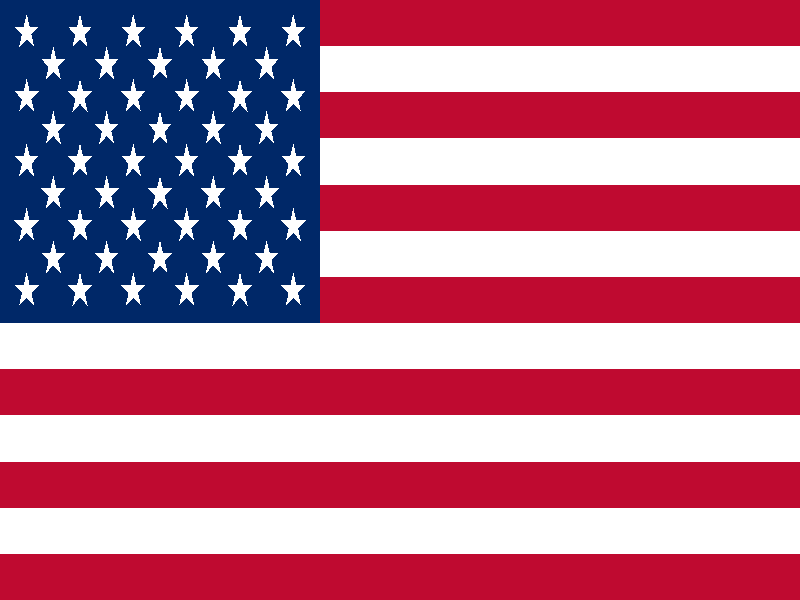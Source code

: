 //Title 4 specifies is the official definition of the flag...
/*
Sec. 1. - Flag; stripes and stars on
The flag of the United States shall be thirteen horizontal stripes, 
alternate red and white; and the union of the flag shall be forty-eight
stars, white in a blue field

Sec. 2. - Same; additional stars
On the admission of a new State into the Union one star shall be added 
to the union of the flag; and such addition shall take effect on the 
fourth day of July then next succeeding such admission
*/                                                    
//... but in very little detail. Any pattern which can be described such is a
//US flag. However, President Eisenhower specified the flag in much 
//more detail for use by the military and executive branch.
//Flag pattern specified by Executive Order 10834, 21 August 1959. 
//http://www.ushistory.org/betsy/more/10834.htm

/*
 36 - Parks, Forests, and Public Property

The flag of the United States
WHEREAS the State of Hawaii has this day been admitted into the Union; and

WHEREAS section 2 of title 4 of the United States Code provides as follows: 
"On the admission of a new State into the Union one star shall be added to 
the union of the flag; and such addition shall take effect on the fourth day
 of July then next succeeding such admission."; and

WHEREAS the Federal Property and Administrative Services Act of 1949 (63 Stat.
377), as amended, authorizes the President to prescribe policies and 
directives governing the procurement and utilization of property by executive
 agencies; and

WHEREAS the interests of the Government require that orderly and reasonable 
provision be made for various matters pertaining to the flag and that 
appropriate regulations governing the procurement and utilization of national
flags and union jacks by executive agencies be prescribed:

NOW, THEREFORE, by virtue of the authority vested in me as President of the 
United States and as Commander in Chief of the armed forces of the United 
States, and the Federal Property and Administrative Services Act of 1949, as 
amended, it is hereby ordered as follows:

Part I - Design of the Flag

Section 1. The flag of the United States shall have thirteen horizontal 
stripes, alternate red and white, and a union consisting of white stars on a
field of blue.

Sec. 2. The positions of the stars in the union of the flag and in the union
jack shall be as indicated on the attachment to this order, which is hereby 
made a part of this order.

Sec. 3. The dimensions of the constituent parts of the flag shall conform to
the proportions set forth in the attachment referred to in section 2 of this
order.

Part II - Regulations Governing Executive Agencies

Sec. 21. The following sizes of flags are authorized for executive agencies:

Size	Dimensions of flag
	Hoist (width) Feet	Fly (length) Feet    [Ratio]
(1)	20.00           	38.00                [1.9]
(2)	10.00	                19.00                [1.9]
(3)	8.95	                17.00                [1.899+]
(4)	7.00	                11.00                [1.571+]
(5)	5.00	                9.50                 [1.9]
(6)	4.33	                5.50                 [1.270+]
(7)	3.50	                6.65                 [1.9]
(8)	3.00	                4.00                 [1.333+]
(9)	3.00	                5.70                 [1.9]
(10)	2.37	                4.50                 [1.899+]
(11)	1.32	                2.50                 [1.894+]

Sec. 22. Flags manufactured or purchased for the use of executive agencies:

(a) Shall conform to the provisions of Part I of this order, except as may be 
otherwise authorized pursuant to the provisions of section 24, or except as 
otherwise authorized by the provisions of section 21, of this order.

(b) Shall conform to the provisions of section 21 of this order, except as may
be otherwise authorized pursuant to the provisions of section 24 of this order.

Sec. 23. The exterior dimensions of each union jack manufactured or purchased 
for executive agencies shall equal the respective exterior dimensions of the 
union of a flag of a size authorized by or pursuant to this order. The size of
the union jack flown with the national flag shall be the same as the size of 
the union of that national flag.

Sec. 24. (a) The Secretary of Defense in respect of procurement for the 
Department of Defense (including military colors) and the Administrator of 
General Services in respect of procurement for executive agencies other than 
the Department of Defense may, for cause which the Secretary or the 
Administrator, as the case may be, deems sufficient, make necessary minor 
adjustments in one or more of the dimensions or proportionate dimensions 
prescribed by this order, or authorize proportions or sizes other than those 
prescribed by section 3 or section 21 of this order.

(b) So far as practicable, (1) the actions of the Secretary of Defense under 
the provisions of section 24(a) of this order, as they relate to the various 
organizational elements of the Department of Defense, shall be coordinated, 
and (2) the Secretary and the Administrator shall mutually coordinate their 
actions under that section.

Sec. 25. Subject to such limited exceptions as the Secretary of Defense in 
respect of the Department of Defense, and the Administrator of General 
Services in respect of executive agencies other than the Department of 
Defense, may approve, all national flags and union jacks now in the 
possession of executive agencies, or hereafter acquired by executive agencies
under contracts awarded prior to the date of this order, including those so 
possessed or so acquired by the General Services Administration for 
distribution to other agencies, shall be utilized until unserviceable.

Part III - General Provisions

Sec. 31. The flag prescribed by Executive Order No. 10798 of January 3, 1959, 
shall be the official flag of the United States until July 4, 1960, and on that 
date the flag prescribed by Part I of this order shall become the official flag 
of the United States; but this section shall neither derogate from section 24 or 
section 25 of this order nor preclude the procurement, for executive agencies, 
or flags provided for by or pursuant to this order at any time after the date of 
this order.

Sec. 32. As used in this order, the term "executive agencies" means the 
executive departments and independent establishments in the executive branch of 
the Government, including wholly-owned Government corporations.

Sec. 33. Executive Order No. 10798 of January 3, 1959, is hereby revoked.

Attachment [Reproduction of essentials in ASCII art]

   |           D           |
   |G|H|H|H|H|H|H|H|H|H|H|G|
---+-----------------------+-------------------------+
  E|Blue     White Stars   |Red                      |
  -| *   *   *   *   *   * |                         |
  F|                       |-------------------------|
  -|   *   *  (*)  *   *   |White                    |
  F|          |K|          |                         |
  -| *   *   *   *   *   * |-------------------------|
  F|                       |Red                      |
  -|   *   *   *   *   *   |                         |
  F|                       |-------------------------|
 C-| *   *   *   *   *   * |White                    |
  F|                       |                         |
  -|   *   *   *   *   *   |-------------------------|
  F|                       |Red                      |
  -| *   *   *   *   *   * |                         |
  F|                       |-------------------------|
  -|   *   *   *   *   *   |White                    |
  F|                       |                         |
  -| *   *   *   *   *   * |-------------------------|
A E|                       |Red(Equal width as above)|
 --+-----------------------+-------------------------|
   |White                                            |
   |                                                 |
  -|-------------------------------------------------|
  L|Red                                              |
   |                                                 |
  -|-------------------------------------------------|
   |White                                            |
   |                                                 |
   |-------------------------------------------------|
   |Red                                              |
   |                                                 |
   |-------------------------------------------------|
   |White                                            |
   |                                                 |
   |-------------------------------------------------|
   |Red                                              |
   |                                                 |
---+-------------------------------------------------+
   |                       B                         |
[Things not clear from this ASCII art, but clear in the attachment:
*The diameter of a star is the diameter of a circle circumscribing it. 
*The center of a star is the center of the circle circimscribing it. 
*The stars themselves are regular pentagrams (pen-ta-gram n.: a star 
 with 5 points; formed by 5 straight lines between the vertices of a 
 pentagon and enclosing another pentagon) with one point pointing
 straight up
 ]
   
Standard proportions
A	Hoist (width) of flag	  1.0
B	Fly (length) of flag	  1.9
C	Hoist (width) of Union	0.5385 (7/13)
D	Fly (length) of Union 	0.76
E	                [7/130]	0.054   [Distance from top edge of union to center of 
                                  first row star. Also distance between last 
                                  row star and bottom edge of union]
F               	[7/130]	0.054  [Distance between line through centers of stars
                                  in one row and line through the next row. The next
                                  row means the one with a different number of stars]
G               [0.76/12]	0.063  [Distance from hoist of flag to center of first
                                  column star. Also distance between last column
                                  star and right edge of union]
H               [0.76/12]	0.063  [Distance between line through centers of stars
                                  in one column and line through the next column. The next
                                  column means the one with a different number of stars]
K	Diameter of star	     0.0616 
L	Width of stripe 	     0.0769 (1/13)

[The given E,F,G, and H are inconsistent, meaning that they do not add up to C and D
(2*E+8*F=0.540)!=(7/13=C)
(2*G+10*H=0.756)!=(0.76=D)
The figures in brackets do add up, and match the specs to the given significant figures]

To get even K in the fold

 | Rational | 2 | 3 | 5 | 13
-+----------+---+---+---+----
A|     1    | 0 | 0 | 0 |  0
B|  19/10   | 1 | 0 | 1 |  0
C|   7/13   | 0 | 0 | 0 |  1
D|  19/25   | 0 | 0 | 2 |  0
E|   7/130  | 1 | 0 | 1 |  1
F|   7/130  | 1 | 0 | 1 |  1
G|  19/300  | 2 | 1 | 2 |  0
H|  19/300  | 2 | 1 | 2 |  0
K|  77/1250 | 1 | 0 | 4 |  0

Counting all but K, you need to multiply A by 3900 to get 
              2   1   2    1

Run at +w7410 +h3900 (or integer multiples thereof) and all dimensions except K given above are integers
Run at +w185250 +h97500 (or integer multiples thereof) and all dimensions given above are integers

 | Rational | 3900   |  97500 
-+----------+--------+--------
A|     1    | 3900   |  97500
B|  19/10   | 7410   | 185250
C|   7/13   | 2100   |  52500 
D|  19/25   | 2964   |  74100
E|   7/130  |  210   |   5250
F|   7/130  |  210   |   5250
G|  19/300  |  247   |   6175
H|  19/300  |  247   |   6175
K|  77/1250 |  240.24|   6006

*/                          

//Star formulas from http://mathworld.wolfram.com/Pentagram.html

#macro Star(StarRadius)
  #local FormulaRho=sqrt((5-sqrt(5))/10);
  #local FormulaR=sqrt((25-11*sqrt(5))/10);
  #local RealRho=StarRadius;
//  #debug concat(str(RealRho,0,8),"\n")
  #local RealR=FormulaR/FormulaRho*RealRho;
//  #debug concat(str(RealR,0,8),"\n")
	
  #local I=0;
  #while(I<5)
    #local Theta=radians(I*72);
    <sin(Theta),cos(Theta)>*RealRho
    #local Theta=radians(I*72+36);
    <sin(Theta),cos(Theta)>*RealR
    #local I=I+1;
  #end
#end	

#declare FlagA=1.0;
#declare FlagB=1.9;
#declare FlagC=7/13;
#declare FlagD=0.76;
#declare FlagE=FlagC/10; //=7/130 =0.0538461
#declare FlagF=FlagE;    //     _
#declare FlagG=FlagD/12; //=0.063
#declare FlagH=FlagG;    //       ______
#declare FlagK=0.0616;   //1/K=16.233766
#declare FlagL=1/13;

//The specs still do not specify the exact colors to be used. 
//Color reference http://www.aperion.de/pantone2rgb3.htm
//#declare FlagRed=color rgb <222,0,54>/255; //Old Glory Red, PMS 193
//#declare FlagWhite=color rgb <1,1,1>;
//#declare FlagBlue=color rgb <0,0,173>/255; //Old Glory Blue, PMS 281

//Color reference http://en.wikipedia.com/wiki/Flag_of_the_United_States#Colors
#declare FlagRed=color rgb <191,10,48>/255; //Dark Red, 193 C
#declare FlagWhite=color rgb <1,1,1>;
#declare FlagBlue=color rgb <0,40,104>/255; //Navy Blue, 281 C

//These are just good looking colors that give a nice dark but still distinct blue and red
//#declare FlagRed=color rgb <192,0,0>/255; //#C00000
//#declare FlagWhite=color rgb <1,1,1>;
//#declare FlagBlue=color rgb <0,0,160>/255; //#0000A0

#local I=0;
#while(I<3)
  box {
    <FlagD,FlagA-FlagL*(I*2),0>,<FlagB,FlagA-FlagL*(I*2+1),0.01>
    pigment {color FlagRed}
    finish {ambient 1 diffuse 0}
  }
  box {
    <FlagD,FlagA-FlagL*(I*2+1),0>,<FlagB,FlagA-FlagL*(I*2+2),0.01>
    pigment {color FlagWhite}
    finish {ambient 1 diffuse 0}
  }
  box {
    <0,FlagA-FlagL*(I*2+7),0>,<FlagB,FlagA-FlagL*(I*2+8),0.01>
    pigment {color FlagWhite}
    finish {ambient 1 diffuse 0}
  }
  box {
    <0,FlagA-FlagL*(I*2+8),0>,<FlagB,FlagA-FlagL*(I*2+9),0.01>
    pigment {color FlagRed}
    finish {ambient 1 diffuse 0}
  }
  #local I=I+1;
#end		

box {
  <FlagD,FlagL*6,0>,<FlagB,FlagL*7,0.01>
  pigment {color FlagRed}
  finish {ambient 1 diffuse 0}
}

#local I=0;
#while(I<5)
  #local J=0;
  #while(J<6)
    prism {
      linear_sweep
      -0.02,0.02,10
      Star(FlagK/2)
      rotate -x*90
      translate <FlagG+J*FlagH*2,FlagA-(FlagE+I*FlagF*2),0>
      pigment {color FlagWhite}
      finish {ambient 1 diffuse 0}
    }
    #local J=J+1;
  #end
  #local I=I+1;
#end

#local I=0;
#while(I<4)
  #local J=0;
  #while(J<5)
    prism {
      linear_sweep
      -0.02,0.02,10
      Star(FlagK/2)
      rotate -x*90
      translate <FlagG+FlagH+J*FlagH*2,FlagA-(FlagE+FlagF+I*FlagF*2),0>
      pigment {color FlagWhite}
      finish {ambient 1 diffuse 0}
    }
    #local J=J+1;
  #end
  #local I=I+1;
#end

box {
  <0,FlagA,0>,<FlagD,FlagA-FlagC,0.01>
  pigment {color FlagBlue}
  finish {ambient 1 diffuse 0}
}

camera {
  orthographic
  up y*FlagA
  right x*FlagB
  location <FlagB/2,FlagA/2,-1>
  look_at <FlagB/2,FlagA/2,0>
}
